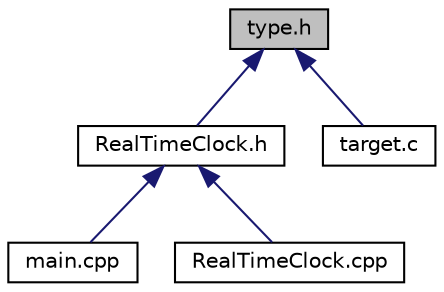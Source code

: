 digraph G
{
  edge [fontname="Helvetica",fontsize="10",labelfontname="Helvetica",labelfontsize="10"];
  node [fontname="Helvetica",fontsize="10",shape=record];
  Node1 [label="type.h",height=0.2,width=0.4,color="black", fillcolor="grey75", style="filled" fontcolor="black"];
  Node1 -> Node2 [dir=back,color="midnightblue",fontsize="10",style="solid"];
  Node2 [label="RealTimeClock.h",height=0.2,width=0.4,color="black", fillcolor="white", style="filled",URL="$_real_time_clock_8h.html"];
  Node2 -> Node3 [dir=back,color="midnightblue",fontsize="10",style="solid"];
  Node3 [label="main.cpp",height=0.2,width=0.4,color="black", fillcolor="white", style="filled",URL="$main_8cpp.html"];
  Node2 -> Node4 [dir=back,color="midnightblue",fontsize="10",style="solid"];
  Node4 [label="RealTimeClock.cpp",height=0.2,width=0.4,color="black", fillcolor="white", style="filled",URL="$_real_time_clock_8cpp.html"];
  Node1 -> Node5 [dir=back,color="midnightblue",fontsize="10",style="solid"];
  Node5 [label="target.c",height=0.2,width=0.4,color="black", fillcolor="white", style="filled",URL="$target_8c.html"];
}
